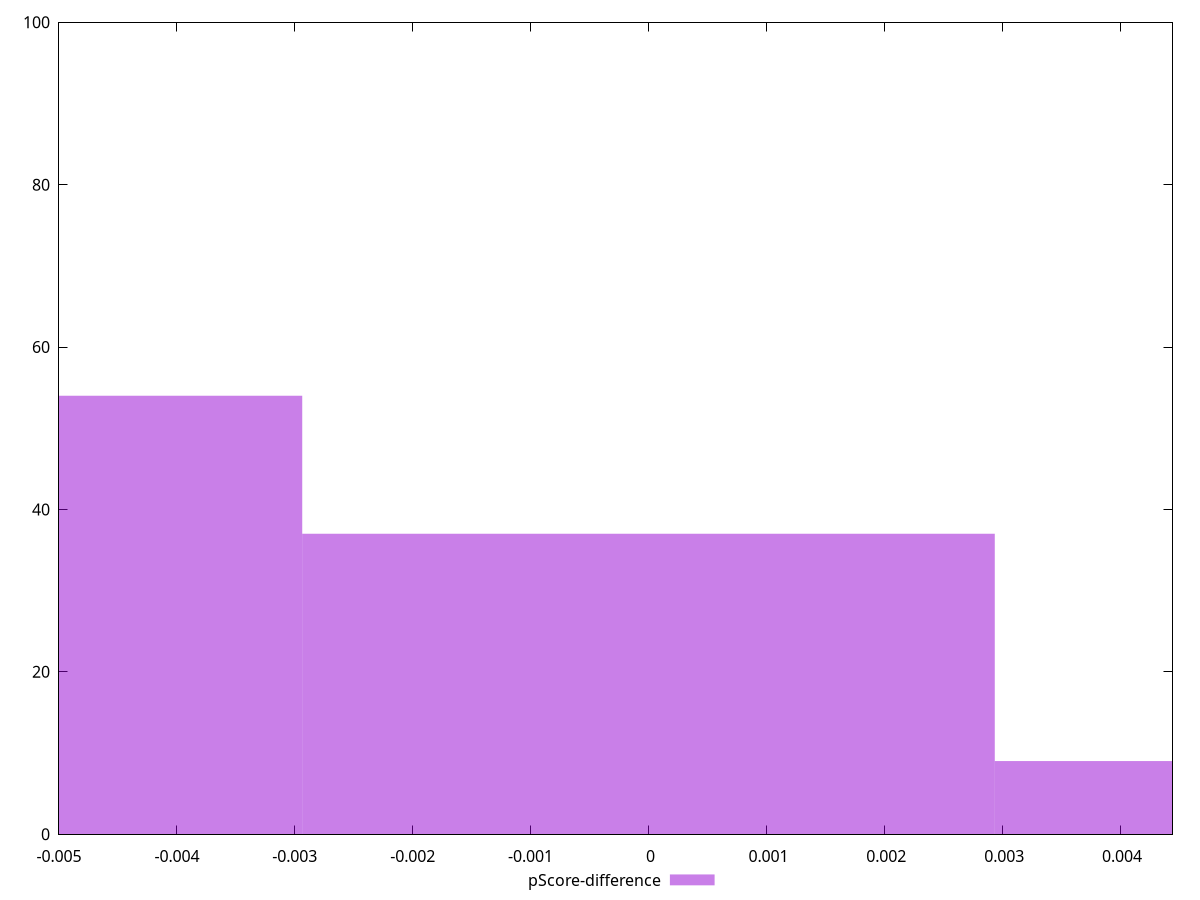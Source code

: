 reset

$pScoreDifference <<EOF
-0.005874012808558833 54
0 37
0.005874012808558833 9
EOF

set key outside below
set boxwidth 0.005874012808558833
set xrange [-0.0050000000000000044:0.004444444444444473]
set yrange [0:100]
set trange [0:100]
set style fill transparent solid 0.5 noborder
set terminal svg size 640, 490 enhanced background rgb 'white'
set output "reprap/unused-css-rules/samples/pages+cached+noexternal+nomedia+nocss+nojs/pScore-difference/histogram.svg"

plot $pScoreDifference title "pScore-difference" with boxes

reset
